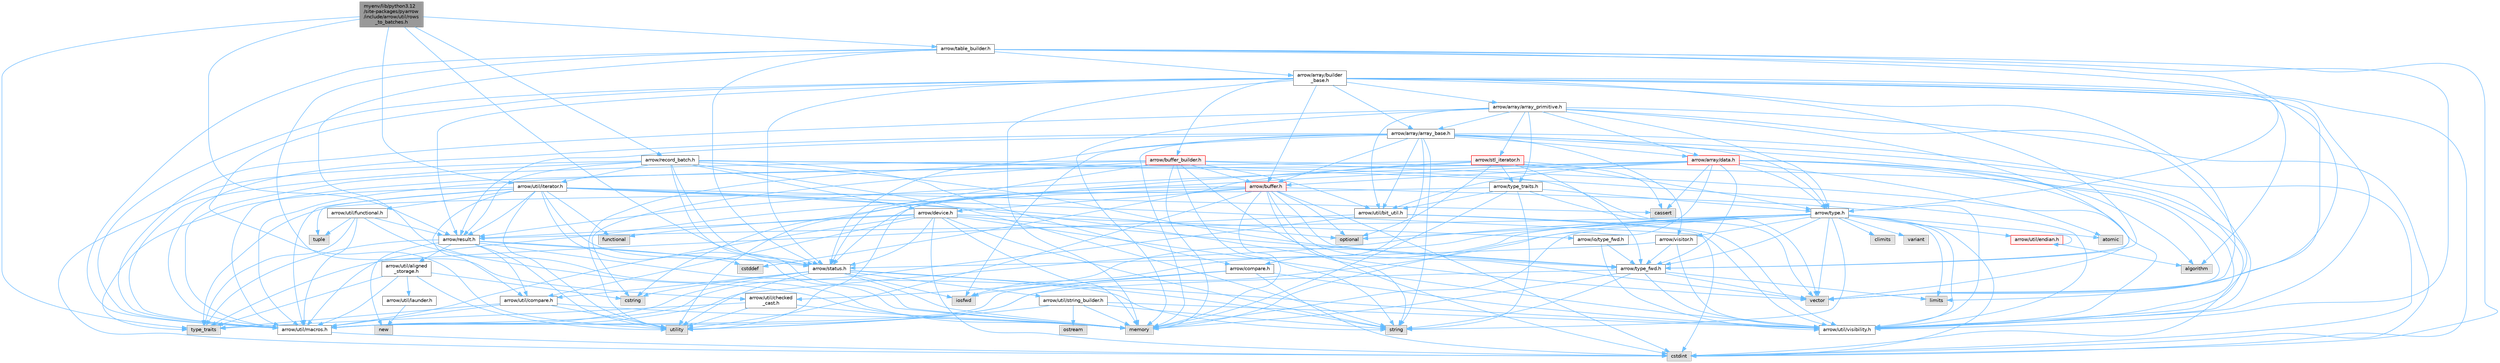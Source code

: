 digraph "myenv/lib/python3.12/site-packages/pyarrow/include/arrow/util/rows_to_batches.h"
{
 // LATEX_PDF_SIZE
  bgcolor="transparent";
  edge [fontname=Helvetica,fontsize=10,labelfontname=Helvetica,labelfontsize=10];
  node [fontname=Helvetica,fontsize=10,shape=box,height=0.2,width=0.4];
  Node1 [id="Node000001",label="myenv/lib/python3.12\l/site-packages/pyarrow\l/include/arrow/util/rows\l_to_batches.h",height=0.2,width=0.4,color="gray40", fillcolor="grey60", style="filled", fontcolor="black",tooltip=" "];
  Node1 -> Node2 [id="edge1_Node000001_Node000002",color="steelblue1",style="solid",tooltip=" "];
  Node2 [id="Node000002",label="arrow/record_batch.h",height=0.2,width=0.4,color="grey40", fillcolor="white", style="filled",URL="$record__batch_8h.html",tooltip=" "];
  Node2 -> Node3 [id="edge2_Node000002_Node000003",color="steelblue1",style="solid",tooltip=" "];
  Node3 [id="Node000003",label="cstdint",height=0.2,width=0.4,color="grey60", fillcolor="#E0E0E0", style="filled",tooltip=" "];
  Node2 -> Node4 [id="edge3_Node000002_Node000004",color="steelblue1",style="solid",tooltip=" "];
  Node4 [id="Node000004",label="memory",height=0.2,width=0.4,color="grey60", fillcolor="#E0E0E0", style="filled",tooltip=" "];
  Node2 -> Node5 [id="edge4_Node000002_Node000005",color="steelblue1",style="solid",tooltip=" "];
  Node5 [id="Node000005",label="string",height=0.2,width=0.4,color="grey60", fillcolor="#E0E0E0", style="filled",tooltip=" "];
  Node2 -> Node6 [id="edge5_Node000002_Node000006",color="steelblue1",style="solid",tooltip=" "];
  Node6 [id="Node000006",label="vector",height=0.2,width=0.4,color="grey60", fillcolor="#E0E0E0", style="filled",tooltip=" "];
  Node2 -> Node7 [id="edge6_Node000002_Node000007",color="steelblue1",style="solid",tooltip=" "];
  Node7 [id="Node000007",label="arrow/compare.h",height=0.2,width=0.4,color="grey40", fillcolor="white", style="filled",URL="$compare_8h.html",tooltip=" "];
  Node7 -> Node3 [id="edge7_Node000007_Node000003",color="steelblue1",style="solid",tooltip=" "];
  Node7 -> Node8 [id="edge8_Node000007_Node000008",color="steelblue1",style="solid",tooltip=" "];
  Node8 [id="Node000008",label="iosfwd",height=0.2,width=0.4,color="grey60", fillcolor="#E0E0E0", style="filled",tooltip=" "];
  Node7 -> Node9 [id="edge9_Node000007_Node000009",color="steelblue1",style="solid",tooltip=" "];
  Node9 [id="Node000009",label="arrow/util/macros.h",height=0.2,width=0.4,color="grey40", fillcolor="white", style="filled",URL="$macros_8h.html",tooltip=" "];
  Node9 -> Node3 [id="edge10_Node000009_Node000003",color="steelblue1",style="solid",tooltip=" "];
  Node7 -> Node10 [id="edge11_Node000007_Node000010",color="steelblue1",style="solid",tooltip=" "];
  Node10 [id="Node000010",label="arrow/util/visibility.h",height=0.2,width=0.4,color="grey40", fillcolor="white", style="filled",URL="$include_2arrow_2util_2visibility_8h.html",tooltip=" "];
  Node2 -> Node11 [id="edge12_Node000002_Node000011",color="steelblue1",style="solid",tooltip=" "];
  Node11 [id="Node000011",label="arrow/device.h",height=0.2,width=0.4,color="grey40", fillcolor="white", style="filled",URL="$device_8h.html",tooltip=" "];
  Node11 -> Node3 [id="edge13_Node000011_Node000003",color="steelblue1",style="solid",tooltip=" "];
  Node11 -> Node12 [id="edge14_Node000011_Node000012",color="steelblue1",style="solid",tooltip=" "];
  Node12 [id="Node000012",label="functional",height=0.2,width=0.4,color="grey60", fillcolor="#E0E0E0", style="filled",tooltip=" "];
  Node11 -> Node4 [id="edge15_Node000011_Node000004",color="steelblue1",style="solid",tooltip=" "];
  Node11 -> Node5 [id="edge16_Node000011_Node000005",color="steelblue1",style="solid",tooltip=" "];
  Node11 -> Node13 [id="edge17_Node000011_Node000013",color="steelblue1",style="solid",tooltip=" "];
  Node13 [id="Node000013",label="arrow/io/type_fwd.h",height=0.2,width=0.4,color="grey40", fillcolor="white", style="filled",URL="$arrow_2io_2type__fwd_8h.html",tooltip=" "];
  Node13 -> Node14 [id="edge18_Node000013_Node000014",color="steelblue1",style="solid",tooltip=" "];
  Node14 [id="Node000014",label="arrow/type_fwd.h",height=0.2,width=0.4,color="grey40", fillcolor="white", style="filled",URL="$arrow_2type__fwd_8h.html",tooltip=" "];
  Node14 -> Node15 [id="edge19_Node000014_Node000015",color="steelblue1",style="solid",tooltip=" "];
  Node15 [id="Node000015",label="limits",height=0.2,width=0.4,color="grey60", fillcolor="#E0E0E0", style="filled",tooltip=" "];
  Node14 -> Node4 [id="edge20_Node000014_Node000004",color="steelblue1",style="solid",tooltip=" "];
  Node14 -> Node5 [id="edge21_Node000014_Node000005",color="steelblue1",style="solid",tooltip=" "];
  Node14 -> Node6 [id="edge22_Node000014_Node000006",color="steelblue1",style="solid",tooltip=" "];
  Node14 -> Node9 [id="edge23_Node000014_Node000009",color="steelblue1",style="solid",tooltip=" "];
  Node14 -> Node10 [id="edge24_Node000014_Node000010",color="steelblue1",style="solid",tooltip=" "];
  Node13 -> Node10 [id="edge25_Node000013_Node000010",color="steelblue1",style="solid",tooltip=" "];
  Node11 -> Node16 [id="edge26_Node000011_Node000016",color="steelblue1",style="solid",tooltip=" "];
  Node16 [id="Node000016",label="arrow/result.h",height=0.2,width=0.4,color="grey40", fillcolor="white", style="filled",URL="$result_8h.html",tooltip=" "];
  Node16 -> Node17 [id="edge27_Node000016_Node000017",color="steelblue1",style="solid",tooltip=" "];
  Node17 [id="Node000017",label="cstddef",height=0.2,width=0.4,color="grey60", fillcolor="#E0E0E0", style="filled",tooltip=" "];
  Node16 -> Node18 [id="edge28_Node000016_Node000018",color="steelblue1",style="solid",tooltip=" "];
  Node18 [id="Node000018",label="new",height=0.2,width=0.4,color="grey60", fillcolor="#E0E0E0", style="filled",tooltip=" "];
  Node16 -> Node5 [id="edge29_Node000016_Node000005",color="steelblue1",style="solid",tooltip=" "];
  Node16 -> Node19 [id="edge30_Node000016_Node000019",color="steelblue1",style="solid",tooltip=" "];
  Node19 [id="Node000019",label="type_traits",height=0.2,width=0.4,color="grey60", fillcolor="#E0E0E0", style="filled",tooltip=" "];
  Node16 -> Node20 [id="edge31_Node000016_Node000020",color="steelblue1",style="solid",tooltip=" "];
  Node20 [id="Node000020",label="utility",height=0.2,width=0.4,color="grey60", fillcolor="#E0E0E0", style="filled",tooltip=" "];
  Node16 -> Node21 [id="edge32_Node000016_Node000021",color="steelblue1",style="solid",tooltip=" "];
  Node21 [id="Node000021",label="arrow/status.h",height=0.2,width=0.4,color="grey40", fillcolor="white", style="filled",URL="$status_8h.html",tooltip=" "];
  Node21 -> Node22 [id="edge33_Node000021_Node000022",color="steelblue1",style="solid",tooltip=" "];
  Node22 [id="Node000022",label="cstring",height=0.2,width=0.4,color="grey60", fillcolor="#E0E0E0", style="filled",tooltip=" "];
  Node21 -> Node8 [id="edge34_Node000021_Node000008",color="steelblue1",style="solid",tooltip=" "];
  Node21 -> Node4 [id="edge35_Node000021_Node000004",color="steelblue1",style="solid",tooltip=" "];
  Node21 -> Node5 [id="edge36_Node000021_Node000005",color="steelblue1",style="solid",tooltip=" "];
  Node21 -> Node20 [id="edge37_Node000021_Node000020",color="steelblue1",style="solid",tooltip=" "];
  Node21 -> Node23 [id="edge38_Node000021_Node000023",color="steelblue1",style="solid",tooltip=" "];
  Node23 [id="Node000023",label="arrow/util/compare.h",height=0.2,width=0.4,color="grey40", fillcolor="white", style="filled",URL="$util_2compare_8h.html",tooltip=" "];
  Node23 -> Node4 [id="edge39_Node000023_Node000004",color="steelblue1",style="solid",tooltip=" "];
  Node23 -> Node19 [id="edge40_Node000023_Node000019",color="steelblue1",style="solid",tooltip=" "];
  Node23 -> Node20 [id="edge41_Node000023_Node000020",color="steelblue1",style="solid",tooltip=" "];
  Node23 -> Node9 [id="edge42_Node000023_Node000009",color="steelblue1",style="solid",tooltip=" "];
  Node21 -> Node9 [id="edge43_Node000021_Node000009",color="steelblue1",style="solid",tooltip=" "];
  Node21 -> Node24 [id="edge44_Node000021_Node000024",color="steelblue1",style="solid",tooltip=" "];
  Node24 [id="Node000024",label="arrow/util/string_builder.h",height=0.2,width=0.4,color="grey40", fillcolor="white", style="filled",URL="$string__builder_8h.html",tooltip=" "];
  Node24 -> Node4 [id="edge45_Node000024_Node000004",color="steelblue1",style="solid",tooltip=" "];
  Node24 -> Node25 [id="edge46_Node000024_Node000025",color="steelblue1",style="solid",tooltip=" "];
  Node25 [id="Node000025",label="ostream",height=0.2,width=0.4,color="grey60", fillcolor="#E0E0E0", style="filled",tooltip=" "];
  Node24 -> Node5 [id="edge47_Node000024_Node000005",color="steelblue1",style="solid",tooltip=" "];
  Node24 -> Node20 [id="edge48_Node000024_Node000020",color="steelblue1",style="solid",tooltip=" "];
  Node24 -> Node10 [id="edge49_Node000024_Node000010",color="steelblue1",style="solid",tooltip=" "];
  Node21 -> Node10 [id="edge50_Node000021_Node000010",color="steelblue1",style="solid",tooltip=" "];
  Node16 -> Node26 [id="edge51_Node000016_Node000026",color="steelblue1",style="solid",tooltip=" "];
  Node26 [id="Node000026",label="arrow/util/aligned\l_storage.h",height=0.2,width=0.4,color="grey40", fillcolor="white", style="filled",URL="$aligned__storage_8h.html",tooltip=" "];
  Node26 -> Node22 [id="edge52_Node000026_Node000022",color="steelblue1",style="solid",tooltip=" "];
  Node26 -> Node19 [id="edge53_Node000026_Node000019",color="steelblue1",style="solid",tooltip=" "];
  Node26 -> Node20 [id="edge54_Node000026_Node000020",color="steelblue1",style="solid",tooltip=" "];
  Node26 -> Node27 [id="edge55_Node000026_Node000027",color="steelblue1",style="solid",tooltip=" "];
  Node27 [id="Node000027",label="arrow/util/launder.h",height=0.2,width=0.4,color="grey40", fillcolor="white", style="filled",URL="$launder_8h.html",tooltip=" "];
  Node27 -> Node18 [id="edge56_Node000027_Node000018",color="steelblue1",style="solid",tooltip=" "];
  Node26 -> Node9 [id="edge57_Node000026_Node000009",color="steelblue1",style="solid",tooltip=" "];
  Node16 -> Node23 [id="edge58_Node000016_Node000023",color="steelblue1",style="solid",tooltip=" "];
  Node11 -> Node21 [id="edge59_Node000011_Node000021",color="steelblue1",style="solid",tooltip=" "];
  Node11 -> Node14 [id="edge60_Node000011_Node000014",color="steelblue1",style="solid",tooltip=" "];
  Node11 -> Node23 [id="edge61_Node000011_Node000023",color="steelblue1",style="solid",tooltip=" "];
  Node11 -> Node9 [id="edge62_Node000011_Node000009",color="steelblue1",style="solid",tooltip=" "];
  Node11 -> Node10 [id="edge63_Node000011_Node000010",color="steelblue1",style="solid",tooltip=" "];
  Node2 -> Node16 [id="edge64_Node000002_Node000016",color="steelblue1",style="solid",tooltip=" "];
  Node2 -> Node21 [id="edge65_Node000002_Node000021",color="steelblue1",style="solid",tooltip=" "];
  Node2 -> Node14 [id="edge66_Node000002_Node000014",color="steelblue1",style="solid",tooltip=" "];
  Node2 -> Node28 [id="edge67_Node000002_Node000028",color="steelblue1",style="solid",tooltip=" "];
  Node28 [id="Node000028",label="arrow/util/iterator.h",height=0.2,width=0.4,color="grey40", fillcolor="white", style="filled",URL="$iterator_8h.html",tooltip=" "];
  Node28 -> Node29 [id="edge68_Node000028_Node000029",color="steelblue1",style="solid",tooltip=" "];
  Node29 [id="Node000029",label="cassert",height=0.2,width=0.4,color="grey60", fillcolor="#E0E0E0", style="filled",tooltip=" "];
  Node28 -> Node12 [id="edge69_Node000028_Node000012",color="steelblue1",style="solid",tooltip=" "];
  Node28 -> Node4 [id="edge70_Node000028_Node000004",color="steelblue1",style="solid",tooltip=" "];
  Node28 -> Node30 [id="edge71_Node000028_Node000030",color="steelblue1",style="solid",tooltip=" "];
  Node30 [id="Node000030",label="optional",height=0.2,width=0.4,color="grey60", fillcolor="#E0E0E0", style="filled",tooltip=" "];
  Node28 -> Node31 [id="edge72_Node000028_Node000031",color="steelblue1",style="solid",tooltip=" "];
  Node31 [id="Node000031",label="tuple",height=0.2,width=0.4,color="grey60", fillcolor="#E0E0E0", style="filled",tooltip=" "];
  Node28 -> Node19 [id="edge73_Node000028_Node000019",color="steelblue1",style="solid",tooltip=" "];
  Node28 -> Node20 [id="edge74_Node000028_Node000020",color="steelblue1",style="solid",tooltip=" "];
  Node28 -> Node6 [id="edge75_Node000028_Node000006",color="steelblue1",style="solid",tooltip=" "];
  Node28 -> Node16 [id="edge76_Node000028_Node000016",color="steelblue1",style="solid",tooltip=" "];
  Node28 -> Node21 [id="edge77_Node000028_Node000021",color="steelblue1",style="solid",tooltip=" "];
  Node28 -> Node23 [id="edge78_Node000028_Node000023",color="steelblue1",style="solid",tooltip=" "];
  Node28 -> Node32 [id="edge79_Node000028_Node000032",color="steelblue1",style="solid",tooltip=" "];
  Node32 [id="Node000032",label="arrow/util/functional.h",height=0.2,width=0.4,color="grey40", fillcolor="white", style="filled",URL="$functional_8h.html",tooltip=" "];
  Node32 -> Node4 [id="edge80_Node000032_Node000004",color="steelblue1",style="solid",tooltip=" "];
  Node32 -> Node31 [id="edge81_Node000032_Node000031",color="steelblue1",style="solid",tooltip=" "];
  Node32 -> Node19 [id="edge82_Node000032_Node000019",color="steelblue1",style="solid",tooltip=" "];
  Node32 -> Node16 [id="edge83_Node000032_Node000016",color="steelblue1",style="solid",tooltip=" "];
  Node32 -> Node9 [id="edge84_Node000032_Node000009",color="steelblue1",style="solid",tooltip=" "];
  Node28 -> Node9 [id="edge85_Node000028_Node000009",color="steelblue1",style="solid",tooltip=" "];
  Node28 -> Node10 [id="edge86_Node000028_Node000010",color="steelblue1",style="solid",tooltip=" "];
  Node2 -> Node9 [id="edge87_Node000002_Node000009",color="steelblue1",style="solid",tooltip=" "];
  Node2 -> Node10 [id="edge88_Node000002_Node000010",color="steelblue1",style="solid",tooltip=" "];
  Node1 -> Node16 [id="edge89_Node000001_Node000016",color="steelblue1",style="solid",tooltip=" "];
  Node1 -> Node21 [id="edge90_Node000001_Node000021",color="steelblue1",style="solid",tooltip=" "];
  Node1 -> Node33 [id="edge91_Node000001_Node000033",color="steelblue1",style="solid",tooltip=" "];
  Node33 [id="Node000033",label="arrow/table_builder.h",height=0.2,width=0.4,color="grey40", fillcolor="white", style="filled",URL="$table__builder_8h.html",tooltip=" "];
  Node33 -> Node3 [id="edge92_Node000033_Node000003",color="steelblue1",style="solid",tooltip=" "];
  Node33 -> Node4 [id="edge93_Node000033_Node000004",color="steelblue1",style="solid",tooltip=" "];
  Node33 -> Node6 [id="edge94_Node000033_Node000006",color="steelblue1",style="solid",tooltip=" "];
  Node33 -> Node34 [id="edge95_Node000033_Node000034",color="steelblue1",style="solid",tooltip=" "];
  Node34 [id="Node000034",label="arrow/array/builder\l_base.h",height=0.2,width=0.4,color="grey40", fillcolor="white", style="filled",URL="$builder__base_8h.html",tooltip=" "];
  Node34 -> Node35 [id="edge96_Node000034_Node000035",color="steelblue1",style="solid",tooltip=" "];
  Node35 [id="Node000035",label="algorithm",height=0.2,width=0.4,color="grey60", fillcolor="#E0E0E0", style="filled",tooltip=" "];
  Node34 -> Node3 [id="edge97_Node000034_Node000003",color="steelblue1",style="solid",tooltip=" "];
  Node34 -> Node15 [id="edge98_Node000034_Node000015",color="steelblue1",style="solid",tooltip=" "];
  Node34 -> Node4 [id="edge99_Node000034_Node000004",color="steelblue1",style="solid",tooltip=" "];
  Node34 -> Node20 [id="edge100_Node000034_Node000020",color="steelblue1",style="solid",tooltip=" "];
  Node34 -> Node6 [id="edge101_Node000034_Node000006",color="steelblue1",style="solid",tooltip=" "];
  Node34 -> Node36 [id="edge102_Node000034_Node000036",color="steelblue1",style="solid",tooltip=" "];
  Node36 [id="Node000036",label="arrow/array/array_base.h",height=0.2,width=0.4,color="grey40", fillcolor="white", style="filled",URL="$array__base_8h.html",tooltip=" "];
  Node36 -> Node3 [id="edge103_Node000036_Node000003",color="steelblue1",style="solid",tooltip=" "];
  Node36 -> Node8 [id="edge104_Node000036_Node000008",color="steelblue1",style="solid",tooltip=" "];
  Node36 -> Node4 [id="edge105_Node000036_Node000004",color="steelblue1",style="solid",tooltip=" "];
  Node36 -> Node5 [id="edge106_Node000036_Node000005",color="steelblue1",style="solid",tooltip=" "];
  Node36 -> Node6 [id="edge107_Node000036_Node000006",color="steelblue1",style="solid",tooltip=" "];
  Node36 -> Node37 [id="edge108_Node000036_Node000037",color="steelblue1",style="solid",tooltip=" "];
  Node37 [id="Node000037",label="arrow/array/data.h",height=0.2,width=0.4,color="red", fillcolor="#FFF0F0", style="filled",URL="$data_8h.html",tooltip=" "];
  Node37 -> Node38 [id="edge109_Node000037_Node000038",color="steelblue1",style="solid",tooltip=" "];
  Node38 [id="Node000038",label="atomic",height=0.2,width=0.4,color="grey60", fillcolor="#E0E0E0", style="filled",tooltip=" "];
  Node37 -> Node29 [id="edge110_Node000037_Node000029",color="steelblue1",style="solid",tooltip=" "];
  Node37 -> Node3 [id="edge111_Node000037_Node000003",color="steelblue1",style="solid",tooltip=" "];
  Node37 -> Node4 [id="edge112_Node000037_Node000004",color="steelblue1",style="solid",tooltip=" "];
  Node37 -> Node20 [id="edge113_Node000037_Node000020",color="steelblue1",style="solid",tooltip=" "];
  Node37 -> Node6 [id="edge114_Node000037_Node000006",color="steelblue1",style="solid",tooltip=" "];
  Node37 -> Node41 [id="edge115_Node000037_Node000041",color="steelblue1",style="solid",tooltip=" "];
  Node41 [id="Node000041",label="arrow/buffer.h",height=0.2,width=0.4,color="red", fillcolor="#FFF0F0", style="filled",URL="$buffer_8h.html",tooltip=" "];
  Node41 -> Node3 [id="edge116_Node000041_Node000003",color="steelblue1",style="solid",tooltip=" "];
  Node41 -> Node22 [id="edge117_Node000041_Node000022",color="steelblue1",style="solid",tooltip=" "];
  Node41 -> Node4 [id="edge118_Node000041_Node000004",color="steelblue1",style="solid",tooltip=" "];
  Node41 -> Node30 [id="edge119_Node000041_Node000030",color="steelblue1",style="solid",tooltip=" "];
  Node41 -> Node5 [id="edge120_Node000041_Node000005",color="steelblue1",style="solid",tooltip=" "];
  Node41 -> Node20 [id="edge121_Node000041_Node000020",color="steelblue1",style="solid",tooltip=" "];
  Node41 -> Node6 [id="edge122_Node000041_Node000006",color="steelblue1",style="solid",tooltip=" "];
  Node41 -> Node11 [id="edge123_Node000041_Node000011",color="steelblue1",style="solid",tooltip=" "];
  Node41 -> Node21 [id="edge124_Node000041_Node000021",color="steelblue1",style="solid",tooltip=" "];
  Node41 -> Node14 [id="edge125_Node000041_Node000014",color="steelblue1",style="solid",tooltip=" "];
  Node41 -> Node9 [id="edge126_Node000041_Node000009",color="steelblue1",style="solid",tooltip=" "];
  Node41 -> Node10 [id="edge127_Node000041_Node000010",color="steelblue1",style="solid",tooltip=" "];
  Node37 -> Node16 [id="edge128_Node000037_Node000016",color="steelblue1",style="solid",tooltip=" "];
  Node37 -> Node45 [id="edge129_Node000037_Node000045",color="steelblue1",style="solid",tooltip=" "];
  Node45 [id="Node000045",label="arrow/type.h",height=0.2,width=0.4,color="grey40", fillcolor="white", style="filled",URL="$type_8h.html",tooltip=" "];
  Node45 -> Node38 [id="edge130_Node000045_Node000038",color="steelblue1",style="solid",tooltip=" "];
  Node45 -> Node46 [id="edge131_Node000045_Node000046",color="steelblue1",style="solid",tooltip=" "];
  Node46 [id="Node000046",label="climits",height=0.2,width=0.4,color="grey60", fillcolor="#E0E0E0", style="filled",tooltip=" "];
  Node45 -> Node3 [id="edge132_Node000045_Node000003",color="steelblue1",style="solid",tooltip=" "];
  Node45 -> Node8 [id="edge133_Node000045_Node000008",color="steelblue1",style="solid",tooltip=" "];
  Node45 -> Node15 [id="edge134_Node000045_Node000015",color="steelblue1",style="solid",tooltip=" "];
  Node45 -> Node4 [id="edge135_Node000045_Node000004",color="steelblue1",style="solid",tooltip=" "];
  Node45 -> Node30 [id="edge136_Node000045_Node000030",color="steelblue1",style="solid",tooltip=" "];
  Node45 -> Node5 [id="edge137_Node000045_Node000005",color="steelblue1",style="solid",tooltip=" "];
  Node45 -> Node20 [id="edge138_Node000045_Node000020",color="steelblue1",style="solid",tooltip=" "];
  Node45 -> Node40 [id="edge139_Node000045_Node000040",color="steelblue1",style="solid",tooltip=" "];
  Node40 [id="Node000040",label="variant",height=0.2,width=0.4,color="grey60", fillcolor="#E0E0E0", style="filled",tooltip=" "];
  Node45 -> Node6 [id="edge140_Node000045_Node000006",color="steelblue1",style="solid",tooltip=" "];
  Node45 -> Node16 [id="edge141_Node000045_Node000016",color="steelblue1",style="solid",tooltip=" "];
  Node45 -> Node14 [id="edge142_Node000045_Node000014",color="steelblue1",style="solid",tooltip=" "];
  Node45 -> Node47 [id="edge143_Node000045_Node000047",color="steelblue1",style="solid",tooltip=" "];
  Node47 [id="Node000047",label="arrow/util/checked\l_cast.h",height=0.2,width=0.4,color="grey40", fillcolor="white", style="filled",URL="$checked__cast_8h.html",tooltip=" "];
  Node47 -> Node4 [id="edge144_Node000047_Node000004",color="steelblue1",style="solid",tooltip=" "];
  Node47 -> Node19 [id="edge145_Node000047_Node000019",color="steelblue1",style="solid",tooltip=" "];
  Node47 -> Node20 [id="edge146_Node000047_Node000020",color="steelblue1",style="solid",tooltip=" "];
  Node45 -> Node48 [id="edge147_Node000045_Node000048",color="steelblue1",style="solid",tooltip=" "];
  Node48 [id="Node000048",label="arrow/util/endian.h",height=0.2,width=0.4,color="red", fillcolor="#FFF0F0", style="filled",URL="$endian_8h.html",tooltip=" "];
  Node48 -> Node48 [id="edge148_Node000048_Node000048",color="steelblue1",style="solid",tooltip=" "];
  Node48 -> Node35 [id="edge149_Node000048_Node000035",color="steelblue1",style="solid",tooltip=" "];
  Node45 -> Node9 [id="edge150_Node000045_Node000009",color="steelblue1",style="solid",tooltip=" "];
  Node45 -> Node10 [id="edge151_Node000045_Node000010",color="steelblue1",style="solid",tooltip=" "];
  Node45 -> Node52 [id="edge152_Node000045_Node000052",color="steelblue1",style="solid",tooltip=" "];
  Node52 [id="Node000052",label="arrow/visitor.h",height=0.2,width=0.4,color="grey40", fillcolor="white", style="filled",URL="$visitor_8h.html",tooltip=" "];
  Node52 -> Node21 [id="edge153_Node000052_Node000021",color="steelblue1",style="solid",tooltip=" "];
  Node52 -> Node14 [id="edge154_Node000052_Node000014",color="steelblue1",style="solid",tooltip=" "];
  Node52 -> Node10 [id="edge155_Node000052_Node000010",color="steelblue1",style="solid",tooltip=" "];
  Node37 -> Node14 [id="edge156_Node000037_Node000014",color="steelblue1",style="solid",tooltip=" "];
  Node37 -> Node53 [id="edge157_Node000037_Node000053",color="steelblue1",style="solid",tooltip=" "];
  Node53 [id="Node000053",label="arrow/util/bit_util.h",height=0.2,width=0.4,color="grey40", fillcolor="white", style="filled",URL="$bit__util_8h.html",tooltip=" "];
  Node53 -> Node3 [id="edge158_Node000053_Node000003",color="steelblue1",style="solid",tooltip=" "];
  Node53 -> Node19 [id="edge159_Node000053_Node000019",color="steelblue1",style="solid",tooltip=" "];
  Node53 -> Node9 [id="edge160_Node000053_Node000009",color="steelblue1",style="solid",tooltip=" "];
  Node53 -> Node10 [id="edge161_Node000053_Node000010",color="steelblue1",style="solid",tooltip=" "];
  Node37 -> Node9 [id="edge162_Node000037_Node000009",color="steelblue1",style="solid",tooltip=" "];
  Node37 -> Node10 [id="edge163_Node000037_Node000010",color="steelblue1",style="solid",tooltip=" "];
  Node36 -> Node41 [id="edge164_Node000036_Node000041",color="steelblue1",style="solid",tooltip=" "];
  Node36 -> Node7 [id="edge165_Node000036_Node000007",color="steelblue1",style="solid",tooltip=" "];
  Node36 -> Node16 [id="edge166_Node000036_Node000016",color="steelblue1",style="solid",tooltip=" "];
  Node36 -> Node21 [id="edge167_Node000036_Node000021",color="steelblue1",style="solid",tooltip=" "];
  Node36 -> Node45 [id="edge168_Node000036_Node000045",color="steelblue1",style="solid",tooltip=" "];
  Node36 -> Node53 [id="edge169_Node000036_Node000053",color="steelblue1",style="solid",tooltip=" "];
  Node36 -> Node9 [id="edge170_Node000036_Node000009",color="steelblue1",style="solid",tooltip=" "];
  Node36 -> Node10 [id="edge171_Node000036_Node000010",color="steelblue1",style="solid",tooltip=" "];
  Node36 -> Node52 [id="edge172_Node000036_Node000052",color="steelblue1",style="solid",tooltip=" "];
  Node34 -> Node54 [id="edge173_Node000034_Node000054",color="steelblue1",style="solid",tooltip=" "];
  Node54 [id="Node000054",label="arrow/array/array_primitive.h",height=0.2,width=0.4,color="grey40", fillcolor="white", style="filled",URL="$array__primitive_8h.html",tooltip=" "];
  Node54 -> Node3 [id="edge174_Node000054_Node000003",color="steelblue1",style="solid",tooltip=" "];
  Node54 -> Node4 [id="edge175_Node000054_Node000004",color="steelblue1",style="solid",tooltip=" "];
  Node54 -> Node36 [id="edge176_Node000054_Node000036",color="steelblue1",style="solid",tooltip=" "];
  Node54 -> Node37 [id="edge177_Node000054_Node000037",color="steelblue1",style="solid",tooltip=" "];
  Node54 -> Node55 [id="edge178_Node000054_Node000055",color="steelblue1",style="solid",tooltip=" "];
  Node55 [id="Node000055",label="arrow/stl_iterator.h",height=0.2,width=0.4,color="red", fillcolor="#FFF0F0", style="filled",URL="$stl__iterator_8h.html",tooltip=" "];
  Node55 -> Node29 [id="edge179_Node000055_Node000029",color="steelblue1",style="solid",tooltip=" "];
  Node55 -> Node17 [id="edge180_Node000055_Node000017",color="steelblue1",style="solid",tooltip=" "];
  Node55 -> Node30 [id="edge181_Node000055_Node000030",color="steelblue1",style="solid",tooltip=" "];
  Node55 -> Node20 [id="edge182_Node000055_Node000020",color="steelblue1",style="solid",tooltip=" "];
  Node55 -> Node45 [id="edge183_Node000055_Node000045",color="steelblue1",style="solid",tooltip=" "];
  Node55 -> Node14 [id="edge184_Node000055_Node000014",color="steelblue1",style="solid",tooltip=" "];
  Node55 -> Node60 [id="edge185_Node000055_Node000060",color="steelblue1",style="solid",tooltip=" "];
  Node60 [id="Node000060",label="arrow/type_traits.h",height=0.2,width=0.4,color="grey40", fillcolor="white", style="filled",URL="$include_2arrow_2type__traits_8h.html",tooltip=" "];
  Node60 -> Node4 [id="edge186_Node000060_Node000004",color="steelblue1",style="solid",tooltip=" "];
  Node60 -> Node5 [id="edge187_Node000060_Node000005",color="steelblue1",style="solid",tooltip=" "];
  Node60 -> Node19 [id="edge188_Node000060_Node000019",color="steelblue1",style="solid",tooltip=" "];
  Node60 -> Node6 [id="edge189_Node000060_Node000006",color="steelblue1",style="solid",tooltip=" "];
  Node60 -> Node45 [id="edge190_Node000060_Node000045",color="steelblue1",style="solid",tooltip=" "];
  Node60 -> Node53 [id="edge191_Node000060_Node000053",color="steelblue1",style="solid",tooltip=" "];
  Node55 -> Node9 [id="edge192_Node000055_Node000009",color="steelblue1",style="solid",tooltip=" "];
  Node54 -> Node45 [id="edge193_Node000054_Node000045",color="steelblue1",style="solid",tooltip=" "];
  Node54 -> Node14 [id="edge194_Node000054_Node000014",color="steelblue1",style="solid",tooltip=" "];
  Node54 -> Node60 [id="edge195_Node000054_Node000060",color="steelblue1",style="solid",tooltip=" "];
  Node54 -> Node53 [id="edge196_Node000054_Node000053",color="steelblue1",style="solid",tooltip=" "];
  Node54 -> Node9 [id="edge197_Node000054_Node000009",color="steelblue1",style="solid",tooltip=" "];
  Node54 -> Node10 [id="edge198_Node000054_Node000010",color="steelblue1",style="solid",tooltip=" "];
  Node34 -> Node41 [id="edge199_Node000034_Node000041",color="steelblue1",style="solid",tooltip=" "];
  Node34 -> Node61 [id="edge200_Node000034_Node000061",color="steelblue1",style="solid",tooltip=" "];
  Node61 [id="Node000061",label="arrow/buffer_builder.h",height=0.2,width=0.4,color="red", fillcolor="#FFF0F0", style="filled",URL="$buffer__builder_8h.html",tooltip=" "];
  Node61 -> Node35 [id="edge201_Node000061_Node000035",color="steelblue1",style="solid",tooltip=" "];
  Node61 -> Node3 [id="edge202_Node000061_Node000003",color="steelblue1",style="solid",tooltip=" "];
  Node61 -> Node22 [id="edge203_Node000061_Node000022",color="steelblue1",style="solid",tooltip=" "];
  Node61 -> Node4 [id="edge204_Node000061_Node000004",color="steelblue1",style="solid",tooltip=" "];
  Node61 -> Node5 [id="edge205_Node000061_Node000005",color="steelblue1",style="solid",tooltip=" "];
  Node61 -> Node20 [id="edge206_Node000061_Node000020",color="steelblue1",style="solid",tooltip=" "];
  Node61 -> Node41 [id="edge207_Node000061_Node000041",color="steelblue1",style="solid",tooltip=" "];
  Node61 -> Node21 [id="edge208_Node000061_Node000021",color="steelblue1",style="solid",tooltip=" "];
  Node61 -> Node53 [id="edge209_Node000061_Node000053",color="steelblue1",style="solid",tooltip=" "];
  Node61 -> Node9 [id="edge210_Node000061_Node000009",color="steelblue1",style="solid",tooltip=" "];
  Node61 -> Node10 [id="edge211_Node000061_Node000010",color="steelblue1",style="solid",tooltip=" "];
  Node34 -> Node16 [id="edge212_Node000034_Node000016",color="steelblue1",style="solid",tooltip=" "];
  Node34 -> Node21 [id="edge213_Node000034_Node000021",color="steelblue1",style="solid",tooltip=" "];
  Node34 -> Node14 [id="edge214_Node000034_Node000014",color="steelblue1",style="solid",tooltip=" "];
  Node34 -> Node9 [id="edge215_Node000034_Node000009",color="steelblue1",style="solid",tooltip=" "];
  Node34 -> Node10 [id="edge216_Node000034_Node000010",color="steelblue1",style="solid",tooltip=" "];
  Node33 -> Node21 [id="edge217_Node000033_Node000021",color="steelblue1",style="solid",tooltip=" "];
  Node33 -> Node45 [id="edge218_Node000033_Node000045",color="steelblue1",style="solid",tooltip=" "];
  Node33 -> Node47 [id="edge219_Node000033_Node000047",color="steelblue1",style="solid",tooltip=" "];
  Node33 -> Node9 [id="edge220_Node000033_Node000009",color="steelblue1",style="solid",tooltip=" "];
  Node33 -> Node10 [id="edge221_Node000033_Node000010",color="steelblue1",style="solid",tooltip=" "];
  Node1 -> Node28 [id="edge222_Node000001_Node000028",color="steelblue1",style="solid",tooltip=" "];
  Node1 -> Node19 [id="edge223_Node000001_Node000019",color="steelblue1",style="solid",tooltip=" "];
}
